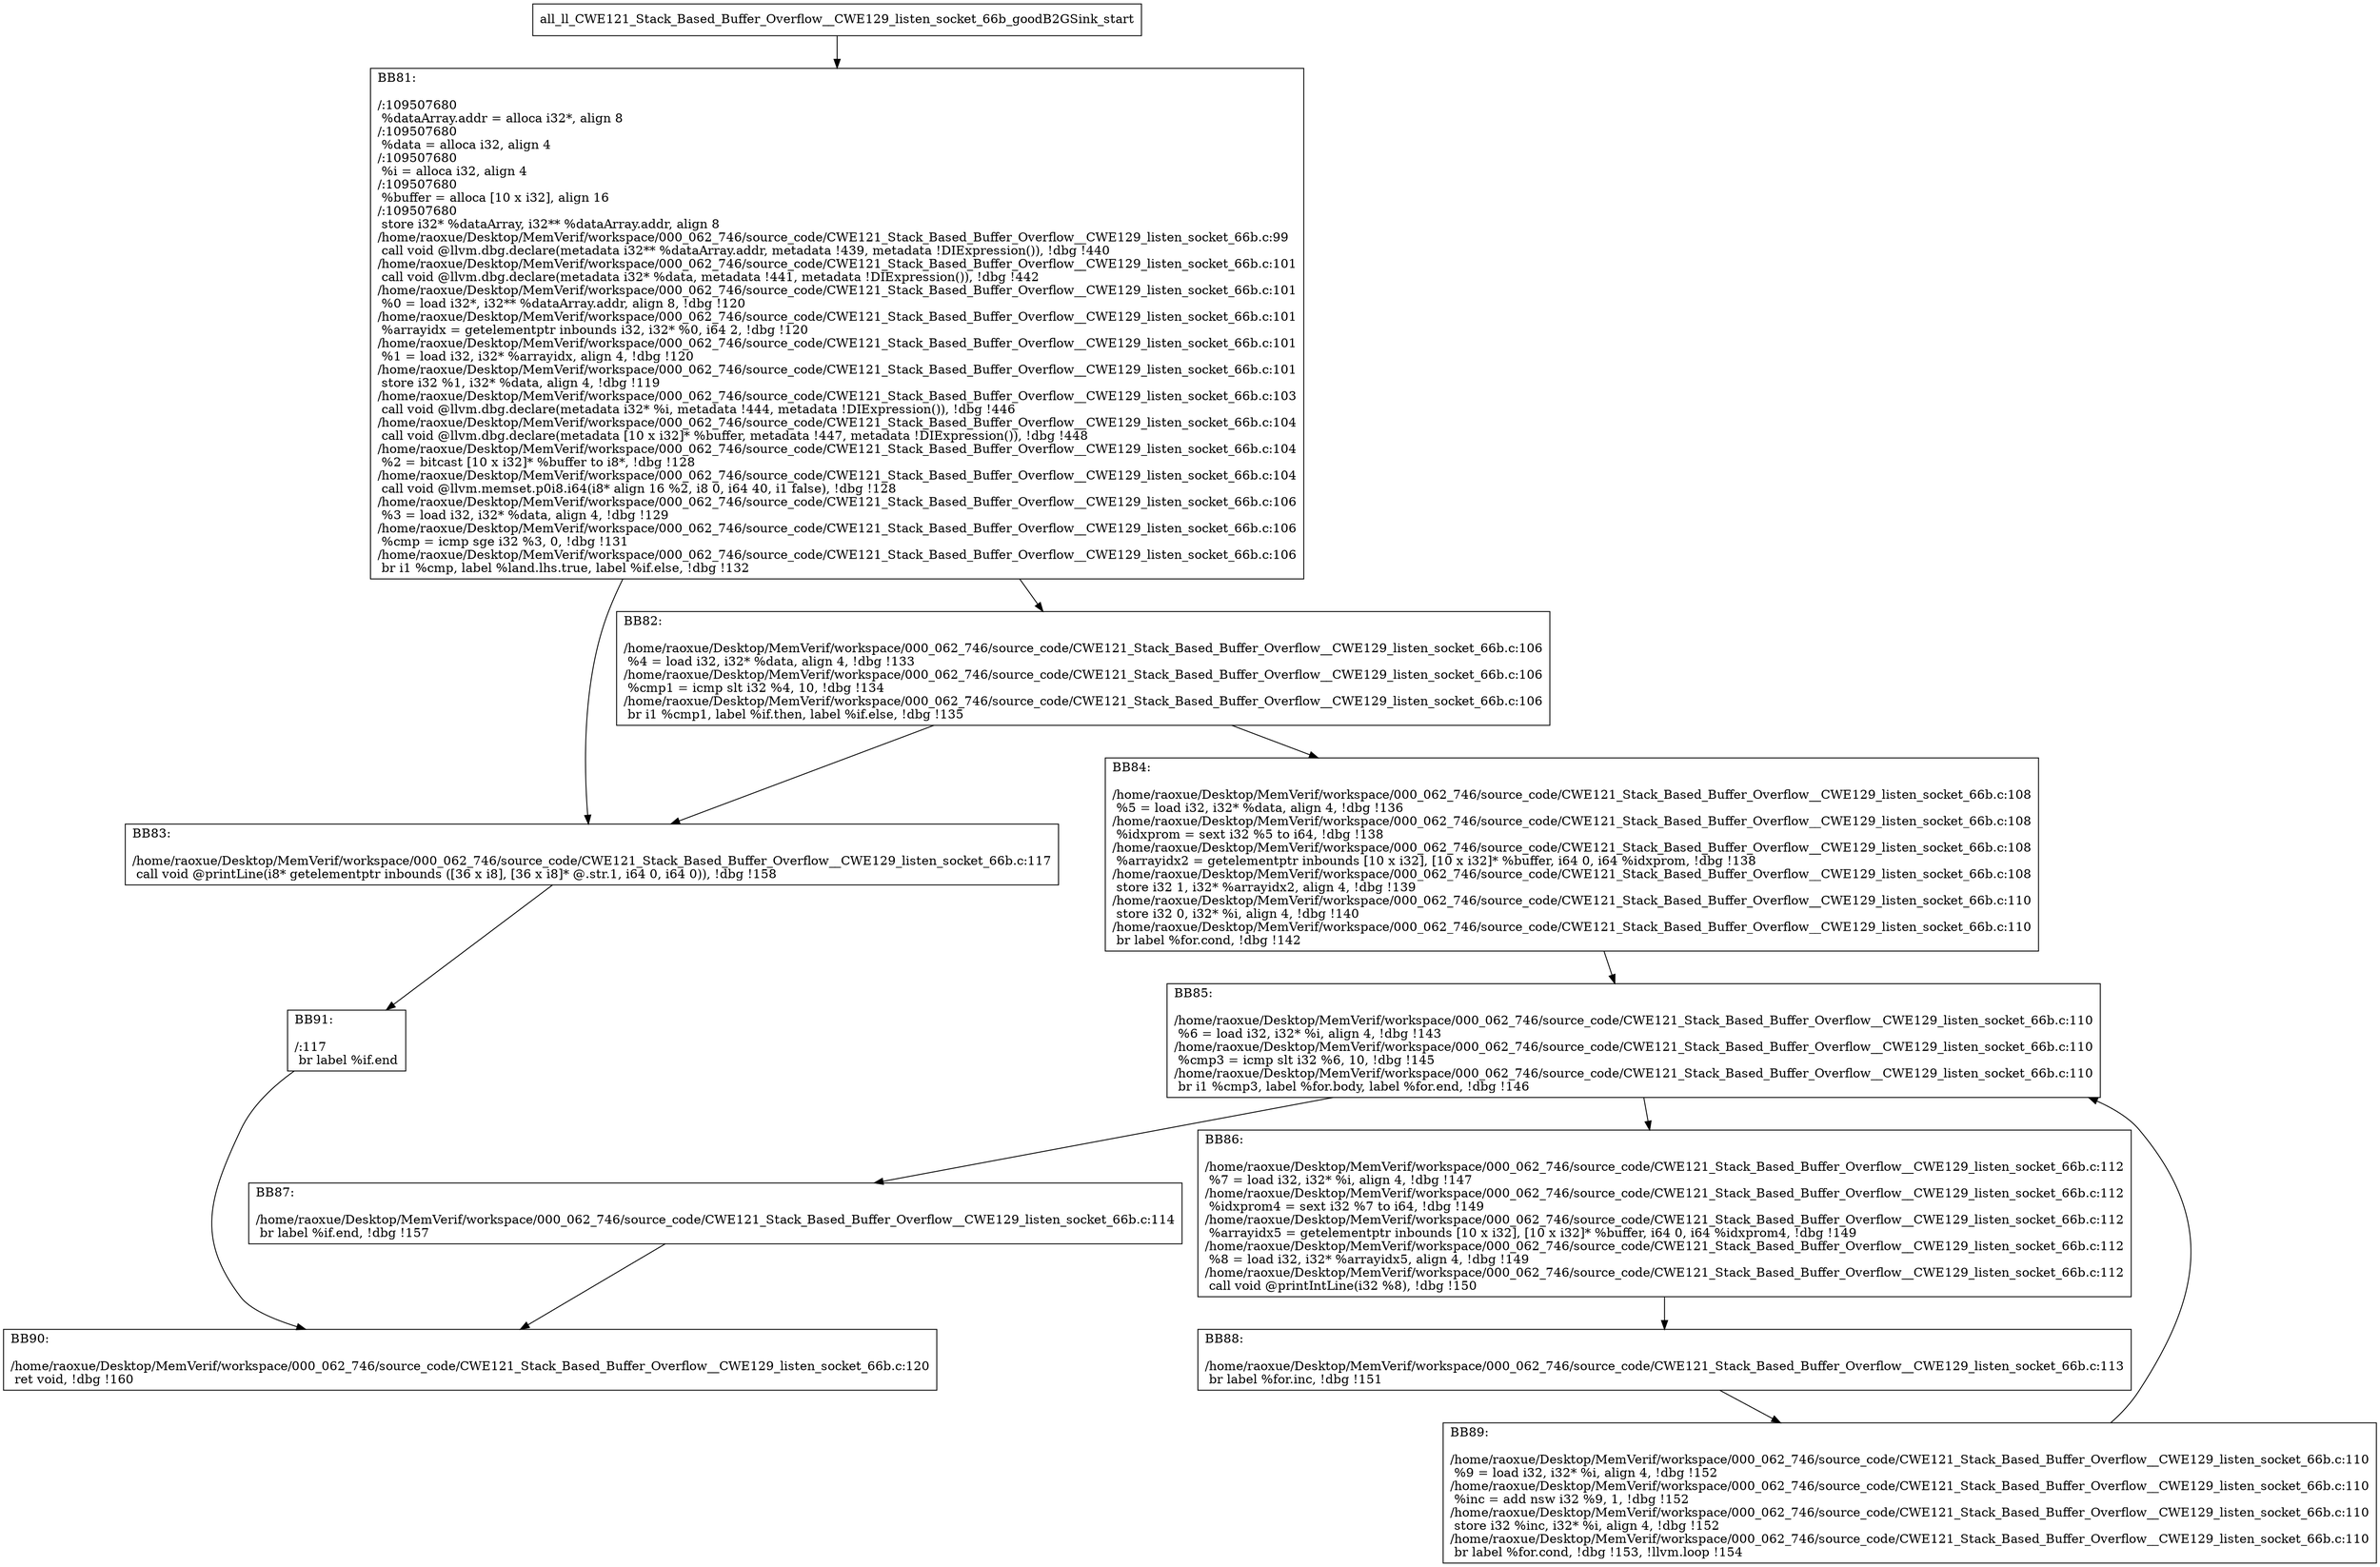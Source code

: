 digraph "CFG for'all_ll_CWE121_Stack_Based_Buffer_Overflow__CWE129_listen_socket_66b_goodB2GSink' function" {
	BBall_ll_CWE121_Stack_Based_Buffer_Overflow__CWE129_listen_socket_66b_goodB2GSink_start[shape=record,label="{all_ll_CWE121_Stack_Based_Buffer_Overflow__CWE129_listen_socket_66b_goodB2GSink_start}"];
	BBall_ll_CWE121_Stack_Based_Buffer_Overflow__CWE129_listen_socket_66b_goodB2GSink_start-> all_ll_CWE121_Stack_Based_Buffer_Overflow__CWE129_listen_socket_66b_goodB2GSinkBB81;
	all_ll_CWE121_Stack_Based_Buffer_Overflow__CWE129_listen_socket_66b_goodB2GSinkBB81 [shape=record, label="{BB81:\l\l/:109507680\l
  %dataArray.addr = alloca i32*, align 8\l
/:109507680\l
  %data = alloca i32, align 4\l
/:109507680\l
  %i = alloca i32, align 4\l
/:109507680\l
  %buffer = alloca [10 x i32], align 16\l
/:109507680\l
  store i32* %dataArray, i32** %dataArray.addr, align 8\l
/home/raoxue/Desktop/MemVerif/workspace/000_062_746/source_code/CWE121_Stack_Based_Buffer_Overflow__CWE129_listen_socket_66b.c:99\l
  call void @llvm.dbg.declare(metadata i32** %dataArray.addr, metadata !439, metadata !DIExpression()), !dbg !440\l
/home/raoxue/Desktop/MemVerif/workspace/000_062_746/source_code/CWE121_Stack_Based_Buffer_Overflow__CWE129_listen_socket_66b.c:101\l
  call void @llvm.dbg.declare(metadata i32* %data, metadata !441, metadata !DIExpression()), !dbg !442\l
/home/raoxue/Desktop/MemVerif/workspace/000_062_746/source_code/CWE121_Stack_Based_Buffer_Overflow__CWE129_listen_socket_66b.c:101\l
  %0 = load i32*, i32** %dataArray.addr, align 8, !dbg !120\l
/home/raoxue/Desktop/MemVerif/workspace/000_062_746/source_code/CWE121_Stack_Based_Buffer_Overflow__CWE129_listen_socket_66b.c:101\l
  %arrayidx = getelementptr inbounds i32, i32* %0, i64 2, !dbg !120\l
/home/raoxue/Desktop/MemVerif/workspace/000_062_746/source_code/CWE121_Stack_Based_Buffer_Overflow__CWE129_listen_socket_66b.c:101\l
  %1 = load i32, i32* %arrayidx, align 4, !dbg !120\l
/home/raoxue/Desktop/MemVerif/workspace/000_062_746/source_code/CWE121_Stack_Based_Buffer_Overflow__CWE129_listen_socket_66b.c:101\l
  store i32 %1, i32* %data, align 4, !dbg !119\l
/home/raoxue/Desktop/MemVerif/workspace/000_062_746/source_code/CWE121_Stack_Based_Buffer_Overflow__CWE129_listen_socket_66b.c:103\l
  call void @llvm.dbg.declare(metadata i32* %i, metadata !444, metadata !DIExpression()), !dbg !446\l
/home/raoxue/Desktop/MemVerif/workspace/000_062_746/source_code/CWE121_Stack_Based_Buffer_Overflow__CWE129_listen_socket_66b.c:104\l
  call void @llvm.dbg.declare(metadata [10 x i32]* %buffer, metadata !447, metadata !DIExpression()), !dbg !448\l
/home/raoxue/Desktop/MemVerif/workspace/000_062_746/source_code/CWE121_Stack_Based_Buffer_Overflow__CWE129_listen_socket_66b.c:104\l
  %2 = bitcast [10 x i32]* %buffer to i8*, !dbg !128\l
/home/raoxue/Desktop/MemVerif/workspace/000_062_746/source_code/CWE121_Stack_Based_Buffer_Overflow__CWE129_listen_socket_66b.c:104\l
  call void @llvm.memset.p0i8.i64(i8* align 16 %2, i8 0, i64 40, i1 false), !dbg !128\l
/home/raoxue/Desktop/MemVerif/workspace/000_062_746/source_code/CWE121_Stack_Based_Buffer_Overflow__CWE129_listen_socket_66b.c:106\l
  %3 = load i32, i32* %data, align 4, !dbg !129\l
/home/raoxue/Desktop/MemVerif/workspace/000_062_746/source_code/CWE121_Stack_Based_Buffer_Overflow__CWE129_listen_socket_66b.c:106\l
  %cmp = icmp sge i32 %3, 0, !dbg !131\l
/home/raoxue/Desktop/MemVerif/workspace/000_062_746/source_code/CWE121_Stack_Based_Buffer_Overflow__CWE129_listen_socket_66b.c:106\l
  br i1 %cmp, label %land.lhs.true, label %if.else, !dbg !132\l
}"];
	all_ll_CWE121_Stack_Based_Buffer_Overflow__CWE129_listen_socket_66b_goodB2GSinkBB81-> all_ll_CWE121_Stack_Based_Buffer_Overflow__CWE129_listen_socket_66b_goodB2GSinkBB82;
	all_ll_CWE121_Stack_Based_Buffer_Overflow__CWE129_listen_socket_66b_goodB2GSinkBB81-> all_ll_CWE121_Stack_Based_Buffer_Overflow__CWE129_listen_socket_66b_goodB2GSinkBB83;
	all_ll_CWE121_Stack_Based_Buffer_Overflow__CWE129_listen_socket_66b_goodB2GSinkBB82 [shape=record, label="{BB82:\l\l/home/raoxue/Desktop/MemVerif/workspace/000_062_746/source_code/CWE121_Stack_Based_Buffer_Overflow__CWE129_listen_socket_66b.c:106\l
  %4 = load i32, i32* %data, align 4, !dbg !133\l
/home/raoxue/Desktop/MemVerif/workspace/000_062_746/source_code/CWE121_Stack_Based_Buffer_Overflow__CWE129_listen_socket_66b.c:106\l
  %cmp1 = icmp slt i32 %4, 10, !dbg !134\l
/home/raoxue/Desktop/MemVerif/workspace/000_062_746/source_code/CWE121_Stack_Based_Buffer_Overflow__CWE129_listen_socket_66b.c:106\l
  br i1 %cmp1, label %if.then, label %if.else, !dbg !135\l
}"];
	all_ll_CWE121_Stack_Based_Buffer_Overflow__CWE129_listen_socket_66b_goodB2GSinkBB82-> all_ll_CWE121_Stack_Based_Buffer_Overflow__CWE129_listen_socket_66b_goodB2GSinkBB84;
	all_ll_CWE121_Stack_Based_Buffer_Overflow__CWE129_listen_socket_66b_goodB2GSinkBB82-> all_ll_CWE121_Stack_Based_Buffer_Overflow__CWE129_listen_socket_66b_goodB2GSinkBB83;
	all_ll_CWE121_Stack_Based_Buffer_Overflow__CWE129_listen_socket_66b_goodB2GSinkBB84 [shape=record, label="{BB84:\l\l/home/raoxue/Desktop/MemVerif/workspace/000_062_746/source_code/CWE121_Stack_Based_Buffer_Overflow__CWE129_listen_socket_66b.c:108\l
  %5 = load i32, i32* %data, align 4, !dbg !136\l
/home/raoxue/Desktop/MemVerif/workspace/000_062_746/source_code/CWE121_Stack_Based_Buffer_Overflow__CWE129_listen_socket_66b.c:108\l
  %idxprom = sext i32 %5 to i64, !dbg !138\l
/home/raoxue/Desktop/MemVerif/workspace/000_062_746/source_code/CWE121_Stack_Based_Buffer_Overflow__CWE129_listen_socket_66b.c:108\l
  %arrayidx2 = getelementptr inbounds [10 x i32], [10 x i32]* %buffer, i64 0, i64 %idxprom, !dbg !138\l
/home/raoxue/Desktop/MemVerif/workspace/000_062_746/source_code/CWE121_Stack_Based_Buffer_Overflow__CWE129_listen_socket_66b.c:108\l
  store i32 1, i32* %arrayidx2, align 4, !dbg !139\l
/home/raoxue/Desktop/MemVerif/workspace/000_062_746/source_code/CWE121_Stack_Based_Buffer_Overflow__CWE129_listen_socket_66b.c:110\l
  store i32 0, i32* %i, align 4, !dbg !140\l
/home/raoxue/Desktop/MemVerif/workspace/000_062_746/source_code/CWE121_Stack_Based_Buffer_Overflow__CWE129_listen_socket_66b.c:110\l
  br label %for.cond, !dbg !142\l
}"];
	all_ll_CWE121_Stack_Based_Buffer_Overflow__CWE129_listen_socket_66b_goodB2GSinkBB84-> all_ll_CWE121_Stack_Based_Buffer_Overflow__CWE129_listen_socket_66b_goodB2GSinkBB85;
	all_ll_CWE121_Stack_Based_Buffer_Overflow__CWE129_listen_socket_66b_goodB2GSinkBB85 [shape=record, label="{BB85:\l\l/home/raoxue/Desktop/MemVerif/workspace/000_062_746/source_code/CWE121_Stack_Based_Buffer_Overflow__CWE129_listen_socket_66b.c:110\l
  %6 = load i32, i32* %i, align 4, !dbg !143\l
/home/raoxue/Desktop/MemVerif/workspace/000_062_746/source_code/CWE121_Stack_Based_Buffer_Overflow__CWE129_listen_socket_66b.c:110\l
  %cmp3 = icmp slt i32 %6, 10, !dbg !145\l
/home/raoxue/Desktop/MemVerif/workspace/000_062_746/source_code/CWE121_Stack_Based_Buffer_Overflow__CWE129_listen_socket_66b.c:110\l
  br i1 %cmp3, label %for.body, label %for.end, !dbg !146\l
}"];
	all_ll_CWE121_Stack_Based_Buffer_Overflow__CWE129_listen_socket_66b_goodB2GSinkBB85-> all_ll_CWE121_Stack_Based_Buffer_Overflow__CWE129_listen_socket_66b_goodB2GSinkBB86;
	all_ll_CWE121_Stack_Based_Buffer_Overflow__CWE129_listen_socket_66b_goodB2GSinkBB85-> all_ll_CWE121_Stack_Based_Buffer_Overflow__CWE129_listen_socket_66b_goodB2GSinkBB87;
	all_ll_CWE121_Stack_Based_Buffer_Overflow__CWE129_listen_socket_66b_goodB2GSinkBB86 [shape=record, label="{BB86:\l\l/home/raoxue/Desktop/MemVerif/workspace/000_062_746/source_code/CWE121_Stack_Based_Buffer_Overflow__CWE129_listen_socket_66b.c:112\l
  %7 = load i32, i32* %i, align 4, !dbg !147\l
/home/raoxue/Desktop/MemVerif/workspace/000_062_746/source_code/CWE121_Stack_Based_Buffer_Overflow__CWE129_listen_socket_66b.c:112\l
  %idxprom4 = sext i32 %7 to i64, !dbg !149\l
/home/raoxue/Desktop/MemVerif/workspace/000_062_746/source_code/CWE121_Stack_Based_Buffer_Overflow__CWE129_listen_socket_66b.c:112\l
  %arrayidx5 = getelementptr inbounds [10 x i32], [10 x i32]* %buffer, i64 0, i64 %idxprom4, !dbg !149\l
/home/raoxue/Desktop/MemVerif/workspace/000_062_746/source_code/CWE121_Stack_Based_Buffer_Overflow__CWE129_listen_socket_66b.c:112\l
  %8 = load i32, i32* %arrayidx5, align 4, !dbg !149\l
/home/raoxue/Desktop/MemVerif/workspace/000_062_746/source_code/CWE121_Stack_Based_Buffer_Overflow__CWE129_listen_socket_66b.c:112\l
  call void @printIntLine(i32 %8), !dbg !150\l
}"];
	all_ll_CWE121_Stack_Based_Buffer_Overflow__CWE129_listen_socket_66b_goodB2GSinkBB86-> all_ll_CWE121_Stack_Based_Buffer_Overflow__CWE129_listen_socket_66b_goodB2GSinkBB88;
	all_ll_CWE121_Stack_Based_Buffer_Overflow__CWE129_listen_socket_66b_goodB2GSinkBB88 [shape=record, label="{BB88:\l\l/home/raoxue/Desktop/MemVerif/workspace/000_062_746/source_code/CWE121_Stack_Based_Buffer_Overflow__CWE129_listen_socket_66b.c:113\l
  br label %for.inc, !dbg !151\l
}"];
	all_ll_CWE121_Stack_Based_Buffer_Overflow__CWE129_listen_socket_66b_goodB2GSinkBB88-> all_ll_CWE121_Stack_Based_Buffer_Overflow__CWE129_listen_socket_66b_goodB2GSinkBB89;
	all_ll_CWE121_Stack_Based_Buffer_Overflow__CWE129_listen_socket_66b_goodB2GSinkBB89 [shape=record, label="{BB89:\l\l/home/raoxue/Desktop/MemVerif/workspace/000_062_746/source_code/CWE121_Stack_Based_Buffer_Overflow__CWE129_listen_socket_66b.c:110\l
  %9 = load i32, i32* %i, align 4, !dbg !152\l
/home/raoxue/Desktop/MemVerif/workspace/000_062_746/source_code/CWE121_Stack_Based_Buffer_Overflow__CWE129_listen_socket_66b.c:110\l
  %inc = add nsw i32 %9, 1, !dbg !152\l
/home/raoxue/Desktop/MemVerif/workspace/000_062_746/source_code/CWE121_Stack_Based_Buffer_Overflow__CWE129_listen_socket_66b.c:110\l
  store i32 %inc, i32* %i, align 4, !dbg !152\l
/home/raoxue/Desktop/MemVerif/workspace/000_062_746/source_code/CWE121_Stack_Based_Buffer_Overflow__CWE129_listen_socket_66b.c:110\l
  br label %for.cond, !dbg !153, !llvm.loop !154\l
}"];
	all_ll_CWE121_Stack_Based_Buffer_Overflow__CWE129_listen_socket_66b_goodB2GSinkBB89-> all_ll_CWE121_Stack_Based_Buffer_Overflow__CWE129_listen_socket_66b_goodB2GSinkBB85;
	all_ll_CWE121_Stack_Based_Buffer_Overflow__CWE129_listen_socket_66b_goodB2GSinkBB87 [shape=record, label="{BB87:\l\l/home/raoxue/Desktop/MemVerif/workspace/000_062_746/source_code/CWE121_Stack_Based_Buffer_Overflow__CWE129_listen_socket_66b.c:114\l
  br label %if.end, !dbg !157\l
}"];
	all_ll_CWE121_Stack_Based_Buffer_Overflow__CWE129_listen_socket_66b_goodB2GSinkBB87-> all_ll_CWE121_Stack_Based_Buffer_Overflow__CWE129_listen_socket_66b_goodB2GSinkBB90;
	all_ll_CWE121_Stack_Based_Buffer_Overflow__CWE129_listen_socket_66b_goodB2GSinkBB83 [shape=record, label="{BB83:\l\l/home/raoxue/Desktop/MemVerif/workspace/000_062_746/source_code/CWE121_Stack_Based_Buffer_Overflow__CWE129_listen_socket_66b.c:117\l
  call void @printLine(i8* getelementptr inbounds ([36 x i8], [36 x i8]* @.str.1, i64 0, i64 0)), !dbg !158\l
}"];
	all_ll_CWE121_Stack_Based_Buffer_Overflow__CWE129_listen_socket_66b_goodB2GSinkBB83-> all_ll_CWE121_Stack_Based_Buffer_Overflow__CWE129_listen_socket_66b_goodB2GSinkBB91;
	all_ll_CWE121_Stack_Based_Buffer_Overflow__CWE129_listen_socket_66b_goodB2GSinkBB91 [shape=record, label="{BB91:\l\l/:117\l
  br label %if.end\l
}"];
	all_ll_CWE121_Stack_Based_Buffer_Overflow__CWE129_listen_socket_66b_goodB2GSinkBB91-> all_ll_CWE121_Stack_Based_Buffer_Overflow__CWE129_listen_socket_66b_goodB2GSinkBB90;
	all_ll_CWE121_Stack_Based_Buffer_Overflow__CWE129_listen_socket_66b_goodB2GSinkBB90 [shape=record, label="{BB90:\l\l/home/raoxue/Desktop/MemVerif/workspace/000_062_746/source_code/CWE121_Stack_Based_Buffer_Overflow__CWE129_listen_socket_66b.c:120\l
  ret void, !dbg !160\l
}"];
}
